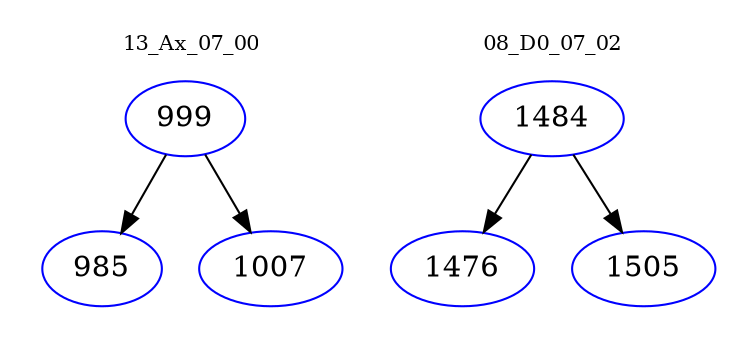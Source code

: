 digraph{
subgraph cluster_0 {
color = white
label = "13_Ax_07_00";
fontsize=10;
T0_999 [label="999", color="blue"]
T0_999 -> T0_985 [color="black"]
T0_985 [label="985", color="blue"]
T0_999 -> T0_1007 [color="black"]
T0_1007 [label="1007", color="blue"]
}
subgraph cluster_1 {
color = white
label = "08_D0_07_02";
fontsize=10;
T1_1484 [label="1484", color="blue"]
T1_1484 -> T1_1476 [color="black"]
T1_1476 [label="1476", color="blue"]
T1_1484 -> T1_1505 [color="black"]
T1_1505 [label="1505", color="blue"]
}
}
